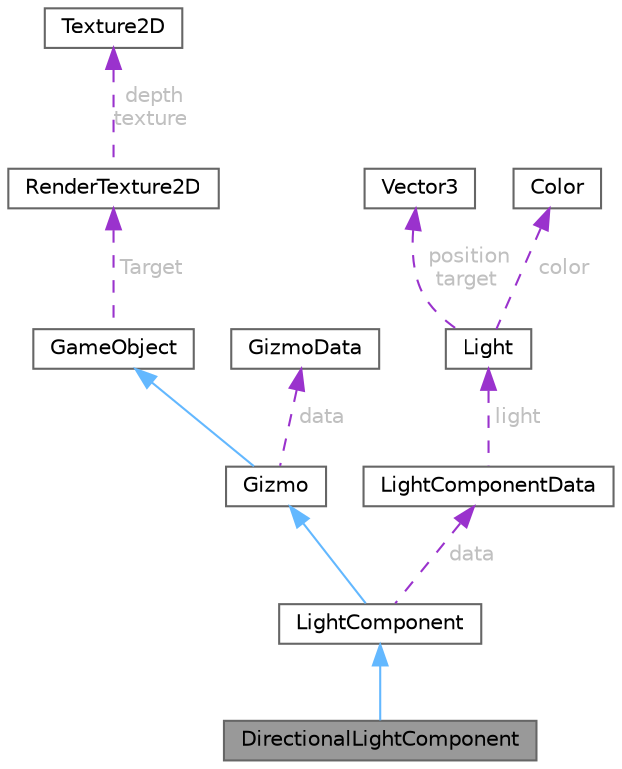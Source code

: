 digraph "DirectionalLightComponent"
{
 // LATEX_PDF_SIZE
  bgcolor="transparent";
  edge [fontname=Helvetica,fontsize=10,labelfontname=Helvetica,labelfontsize=10];
  node [fontname=Helvetica,fontsize=10,shape=box,height=0.2,width=0.4];
  Node1 [id="Node000001",label="DirectionalLightComponent",height=0.2,width=0.4,color="gray40", fillcolor="grey60", style="filled", fontcolor="black",tooltip=" "];
  Node2 -> Node1 [id="edge1_Node000001_Node000002",dir="back",color="steelblue1",style="solid",tooltip=" "];
  Node2 [id="Node000002",label="LightComponent",height=0.2,width=0.4,color="gray40", fillcolor="white", style="filled",URL="$class_light_component.html",tooltip=" "];
  Node3 -> Node2 [id="edge2_Node000002_Node000003",dir="back",color="steelblue1",style="solid",tooltip=" "];
  Node3 [id="Node000003",label="Gizmo",height=0.2,width=0.4,color="gray40", fillcolor="white", style="filled",URL="$class_gizmo.html",tooltip=" "];
  Node4 -> Node3 [id="edge3_Node000003_Node000004",dir="back",color="steelblue1",style="solid",tooltip=" "];
  Node4 [id="Node000004",label="GameObject",height=0.2,width=0.4,color="gray40", fillcolor="white", style="filled",URL="$class_game_object.html",tooltip=" "];
  Node5 -> Node4 [id="edge4_Node000004_Node000005",dir="back",color="darkorchid3",style="dashed",tooltip=" ",label=" Target",fontcolor="grey" ];
  Node5 [id="Node000005",label="RenderTexture2D",height=0.2,width=0.4,color="gray40", fillcolor="white", style="filled",URL="$struct_render_texture2_d.html",tooltip=" "];
  Node6 -> Node5 [id="edge5_Node000005_Node000006",dir="back",color="darkorchid3",style="dashed",tooltip=" ",label=" depth\ntexture",fontcolor="grey" ];
  Node6 [id="Node000006",label="Texture2D",height=0.2,width=0.4,color="gray40", fillcolor="white", style="filled",URL="$struct_texture2_d.html",tooltip=" "];
  Node7 -> Node3 [id="edge6_Node000003_Node000007",dir="back",color="darkorchid3",style="dashed",tooltip=" ",label=" data",fontcolor="grey" ];
  Node7 [id="Node000007",label="GizmoData",height=0.2,width=0.4,color="gray40", fillcolor="white", style="filled",URL="$struct_gizmo_data.html",tooltip=" "];
  Node8 -> Node2 [id="edge7_Node000002_Node000008",dir="back",color="darkorchid3",style="dashed",tooltip=" ",label=" data",fontcolor="grey" ];
  Node8 [id="Node000008",label="LightComponentData",height=0.2,width=0.4,color="gray40", fillcolor="white", style="filled",URL="$struct_light_component_data.html",tooltip=" "];
  Node9 -> Node8 [id="edge8_Node000008_Node000009",dir="back",color="darkorchid3",style="dashed",tooltip=" ",label=" light",fontcolor="grey" ];
  Node9 [id="Node000009",label="Light",height=0.2,width=0.4,color="gray40", fillcolor="white", style="filled",URL="$struct_light.html",tooltip=" "];
  Node10 -> Node9 [id="edge9_Node000009_Node000010",dir="back",color="darkorchid3",style="dashed",tooltip=" ",label=" position\ntarget",fontcolor="grey" ];
  Node10 [id="Node000010",label="Vector3",height=0.2,width=0.4,color="gray40", fillcolor="white", style="filled",URL="$struct_vector3.html",tooltip=" "];
  Node11 -> Node9 [id="edge10_Node000009_Node000011",dir="back",color="darkorchid3",style="dashed",tooltip=" ",label=" color",fontcolor="grey" ];
  Node11 [id="Node000011",label="Color",height=0.2,width=0.4,color="gray40", fillcolor="white", style="filled",URL="$struct_color.html",tooltip=" "];
}
